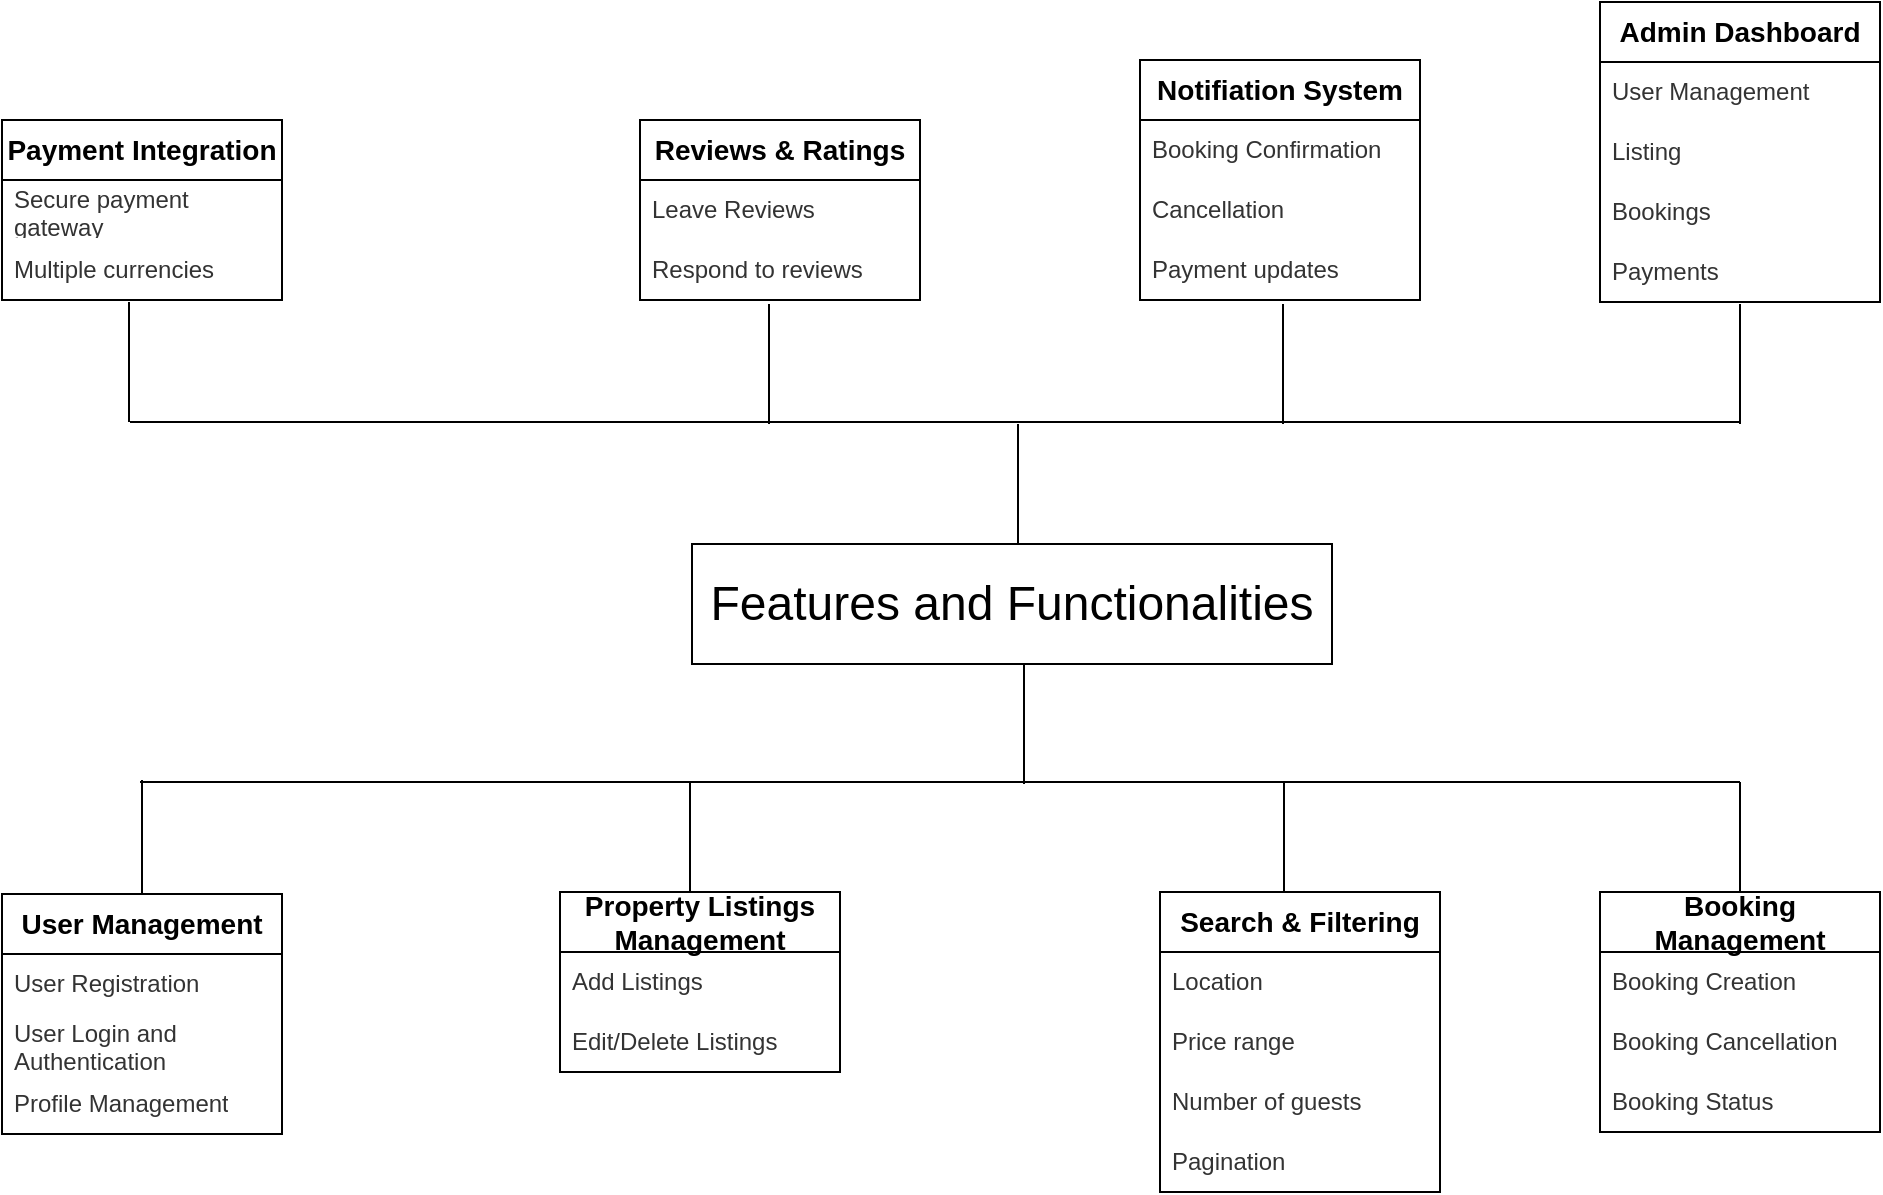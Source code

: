 <mxfile version="24.8.6">
  <diagram id="prtHgNgQTEPvFCAcTncT" name="Page-1">
    <mxGraphModel dx="1434" dy="784" grid="1" gridSize="10" guides="1" tooltips="1" connect="1" arrows="1" fold="1" page="1" pageScale="1" pageWidth="827" pageHeight="1169" math="0" shadow="0">
      <root>
        <mxCell id="0" />
        <mxCell id="1" parent="0" />
        <mxCell id="cmFSf-ywoeIjQ_UMWc5y-1" value="&lt;font style=&quot;font-size: 24px;&quot;&gt;Features and Functionalities&lt;/font&gt;" style="rounded=0;whiteSpace=wrap;html=1;" vertex="1" parent="1">
          <mxGeometry x="556" y="326" width="320" height="60" as="geometry" />
        </mxCell>
        <mxCell id="cmFSf-ywoeIjQ_UMWc5y-2" value="" style="endArrow=none;html=1;rounded=0;" edge="1" parent="1">
          <mxGeometry width="50" height="50" relative="1" as="geometry">
            <mxPoint x="722" y="386" as="sourcePoint" />
            <mxPoint x="722" y="446" as="targetPoint" />
          </mxGeometry>
        </mxCell>
        <mxCell id="cmFSf-ywoeIjQ_UMWc5y-6" value="" style="endArrow=none;html=1;rounded=0;" edge="1" parent="1">
          <mxGeometry width="50" height="50" relative="1" as="geometry">
            <mxPoint x="280" y="445" as="sourcePoint" />
            <mxPoint x="1080" y="445" as="targetPoint" />
          </mxGeometry>
        </mxCell>
        <mxCell id="cmFSf-ywoeIjQ_UMWc5y-7" value="" style="endArrow=none;html=1;rounded=0;" edge="1" parent="1">
          <mxGeometry width="50" height="50" relative="1" as="geometry">
            <mxPoint x="281" y="444" as="sourcePoint" />
            <mxPoint x="281" y="504" as="targetPoint" />
          </mxGeometry>
        </mxCell>
        <mxCell id="cmFSf-ywoeIjQ_UMWc5y-10" value="" style="endArrow=none;html=1;rounded=0;" edge="1" parent="1">
          <mxGeometry width="50" height="50" relative="1" as="geometry">
            <mxPoint x="555" y="445" as="sourcePoint" />
            <mxPoint x="555" y="505" as="targetPoint" />
          </mxGeometry>
        </mxCell>
        <mxCell id="cmFSf-ywoeIjQ_UMWc5y-14" value="" style="endArrow=none;html=1;rounded=0;" edge="1" parent="1">
          <mxGeometry width="50" height="50" relative="1" as="geometry">
            <mxPoint x="852" y="445" as="sourcePoint" />
            <mxPoint x="852" y="505" as="targetPoint" />
          </mxGeometry>
        </mxCell>
        <mxCell id="cmFSf-ywoeIjQ_UMWc5y-20" value="" style="endArrow=none;html=1;rounded=0;" edge="1" parent="1">
          <mxGeometry width="50" height="50" relative="1" as="geometry">
            <mxPoint x="1080" y="445" as="sourcePoint" />
            <mxPoint x="1080" y="505" as="targetPoint" />
          </mxGeometry>
        </mxCell>
        <mxCell id="cmFSf-ywoeIjQ_UMWc5y-41" value="" style="endArrow=none;html=1;rounded=0;" edge="1" parent="1">
          <mxGeometry width="50" height="50" relative="1" as="geometry">
            <mxPoint x="275" y="265" as="sourcePoint" />
            <mxPoint x="1080" y="265" as="targetPoint" />
          </mxGeometry>
        </mxCell>
        <mxCell id="cmFSf-ywoeIjQ_UMWc5y-42" value="" style="endArrow=none;html=1;rounded=0;" edge="1" parent="1">
          <mxGeometry width="50" height="50" relative="1" as="geometry">
            <mxPoint x="719" y="266" as="sourcePoint" />
            <mxPoint x="719" y="326" as="targetPoint" />
          </mxGeometry>
        </mxCell>
        <mxCell id="cmFSf-ywoeIjQ_UMWc5y-45" value="" style="endArrow=none;html=1;rounded=0;" edge="1" parent="1">
          <mxGeometry width="50" height="50" relative="1" as="geometry">
            <mxPoint x="274.5" y="205" as="sourcePoint" />
            <mxPoint x="274.5" y="265" as="targetPoint" />
          </mxGeometry>
        </mxCell>
        <mxCell id="cmFSf-ywoeIjQ_UMWc5y-49" value="" style="endArrow=none;html=1;rounded=0;" edge="1" parent="1">
          <mxGeometry width="50" height="50" relative="1" as="geometry">
            <mxPoint x="594.5" y="206" as="sourcePoint" />
            <mxPoint x="594.5" y="266" as="targetPoint" />
          </mxGeometry>
        </mxCell>
        <mxCell id="cmFSf-ywoeIjQ_UMWc5y-51" value="" style="endArrow=none;html=1;rounded=0;" edge="1" parent="1">
          <mxGeometry width="50" height="50" relative="1" as="geometry">
            <mxPoint x="851.5" y="206" as="sourcePoint" />
            <mxPoint x="851.5" y="266" as="targetPoint" />
          </mxGeometry>
        </mxCell>
        <mxCell id="cmFSf-ywoeIjQ_UMWc5y-52" value="" style="endArrow=none;html=1;rounded=0;" edge="1" parent="1">
          <mxGeometry width="50" height="50" relative="1" as="geometry">
            <mxPoint x="1080" y="206" as="sourcePoint" />
            <mxPoint x="1080" y="266" as="targetPoint" />
          </mxGeometry>
        </mxCell>
        <mxCell id="cmFSf-ywoeIjQ_UMWc5y-56" value="&lt;b&gt;&lt;font style=&quot;font-size: 14px;&quot;&gt;User Management&lt;/font&gt;&lt;/b&gt;" style="swimlane;fontStyle=0;childLayout=stackLayout;horizontal=1;startSize=30;horizontalStack=0;resizeParent=1;resizeParentMax=0;resizeLast=0;collapsible=1;marginBottom=0;whiteSpace=wrap;html=1;" vertex="1" parent="1">
          <mxGeometry x="211" y="501" width="140" height="120" as="geometry" />
        </mxCell>
        <mxCell id="cmFSf-ywoeIjQ_UMWc5y-57" value="&lt;span style=&quot;box-sizing: border-box; color: rgb(51, 51, 51); font-family: aktiv-grotesk, sans-serif; background-color: rgb(255, 255, 255);&quot;&gt;&lt;font style=&quot;font-size: 12px;&quot;&gt;User Registration&lt;/font&gt;&lt;/span&gt;" style="text;strokeColor=none;fillColor=none;align=left;verticalAlign=middle;spacingLeft=4;spacingRight=4;overflow=hidden;points=[[0,0.5],[1,0.5]];portConstraint=eastwest;rotatable=0;whiteSpace=wrap;html=1;" vertex="1" parent="cmFSf-ywoeIjQ_UMWc5y-56">
          <mxGeometry y="30" width="140" height="30" as="geometry" />
        </mxCell>
        <mxCell id="cmFSf-ywoeIjQ_UMWc5y-58" value="&lt;span style=&quot;box-sizing: border-box; color: rgb(51, 51, 51); font-family: aktiv-grotesk, sans-serif; background-color: rgb(255, 255, 255);&quot;&gt;&lt;font style=&quot;font-size: 12px;&quot;&gt;User Login and Authentication&lt;/font&gt;&lt;/span&gt;" style="text;strokeColor=none;fillColor=none;align=left;verticalAlign=middle;spacingLeft=4;spacingRight=4;overflow=hidden;points=[[0,0.5],[1,0.5]];portConstraint=eastwest;rotatable=0;whiteSpace=wrap;html=1;" vertex="1" parent="cmFSf-ywoeIjQ_UMWc5y-56">
          <mxGeometry y="60" width="140" height="30" as="geometry" />
        </mxCell>
        <mxCell id="cmFSf-ywoeIjQ_UMWc5y-59" value="&lt;span style=&quot;box-sizing: border-box; color: rgb(51, 51, 51); font-family: aktiv-grotesk, sans-serif; background-color: rgb(255, 255, 255);&quot;&gt;&lt;font style=&quot;font-size: 12px;&quot;&gt;Profile Management&lt;/font&gt;&lt;/span&gt;" style="text;strokeColor=none;fillColor=none;align=left;verticalAlign=middle;spacingLeft=4;spacingRight=4;overflow=hidden;points=[[0,0.5],[1,0.5]];portConstraint=eastwest;rotatable=0;whiteSpace=wrap;html=1;" vertex="1" parent="cmFSf-ywoeIjQ_UMWc5y-56">
          <mxGeometry y="90" width="140" height="30" as="geometry" />
        </mxCell>
        <mxCell id="cmFSf-ywoeIjQ_UMWc5y-61" value="&lt;b&gt;&lt;font style=&quot;font-size: 14px;&quot;&gt;Property Listings Management&lt;/font&gt;&lt;/b&gt;" style="swimlane;fontStyle=0;childLayout=stackLayout;horizontal=1;startSize=30;horizontalStack=0;resizeParent=1;resizeParentMax=0;resizeLast=0;collapsible=1;marginBottom=0;whiteSpace=wrap;html=1;" vertex="1" parent="1">
          <mxGeometry x="490" y="500" width="140" height="90" as="geometry" />
        </mxCell>
        <mxCell id="cmFSf-ywoeIjQ_UMWc5y-62" value="&lt;span style=&quot;box-sizing: border-box; color: rgb(51, 51, 51); font-family: aktiv-grotesk, sans-serif; background-color: rgb(255, 255, 255);&quot;&gt;&lt;font style=&quot;font-size: 12px;&quot;&gt;Add Listings&lt;/font&gt;&lt;/span&gt;" style="text;strokeColor=none;fillColor=none;align=left;verticalAlign=middle;spacingLeft=4;spacingRight=4;overflow=hidden;points=[[0,0.5],[1,0.5]];portConstraint=eastwest;rotatable=0;whiteSpace=wrap;html=1;" vertex="1" parent="cmFSf-ywoeIjQ_UMWc5y-61">
          <mxGeometry y="30" width="140" height="30" as="geometry" />
        </mxCell>
        <mxCell id="cmFSf-ywoeIjQ_UMWc5y-63" value="&lt;span style=&quot;box-sizing: border-box; color: rgb(51, 51, 51); font-family: aktiv-grotesk, sans-serif; background-color: rgb(255, 255, 255);&quot;&gt;&lt;font style=&quot;font-size: 12px;&quot;&gt;Edit/Delete Listings&lt;/font&gt;&lt;/span&gt;" style="text;strokeColor=none;fillColor=none;align=left;verticalAlign=middle;spacingLeft=4;spacingRight=4;overflow=hidden;points=[[0,0.5],[1,0.5]];portConstraint=eastwest;rotatable=0;whiteSpace=wrap;html=1;" vertex="1" parent="cmFSf-ywoeIjQ_UMWc5y-61">
          <mxGeometry y="60" width="140" height="30" as="geometry" />
        </mxCell>
        <mxCell id="cmFSf-ywoeIjQ_UMWc5y-65" value="&lt;b&gt;&lt;font style=&quot;font-size: 14px;&quot;&gt;Search &amp;amp; Filtering&lt;/font&gt;&lt;/b&gt;" style="swimlane;fontStyle=0;childLayout=stackLayout;horizontal=1;startSize=30;horizontalStack=0;resizeParent=1;resizeParentMax=0;resizeLast=0;collapsible=1;marginBottom=0;whiteSpace=wrap;html=1;" vertex="1" parent="1">
          <mxGeometry x="790" y="500" width="140" height="150" as="geometry" />
        </mxCell>
        <mxCell id="cmFSf-ywoeIjQ_UMWc5y-66" value="&lt;span style=&quot;box-sizing: border-box; color: rgb(51, 51, 51); font-family: aktiv-grotesk, sans-serif; background-color: rgb(255, 255, 255);&quot;&gt;&lt;font style=&quot;font-size: 12px;&quot;&gt;Location&lt;/font&gt;&lt;/span&gt;" style="text;strokeColor=none;fillColor=none;align=left;verticalAlign=middle;spacingLeft=4;spacingRight=4;overflow=hidden;points=[[0,0.5],[1,0.5]];portConstraint=eastwest;rotatable=0;whiteSpace=wrap;html=1;" vertex="1" parent="cmFSf-ywoeIjQ_UMWc5y-65">
          <mxGeometry y="30" width="140" height="30" as="geometry" />
        </mxCell>
        <mxCell id="cmFSf-ywoeIjQ_UMWc5y-67" value="&lt;span style=&quot;box-sizing: border-box; color: rgb(51, 51, 51); font-family: aktiv-grotesk, sans-serif; background-color: rgb(255, 255, 255);&quot;&gt;&lt;font style=&quot;font-size: 12px;&quot;&gt;Price range&lt;/font&gt;&lt;/span&gt;" style="text;strokeColor=none;fillColor=none;align=left;verticalAlign=middle;spacingLeft=4;spacingRight=4;overflow=hidden;points=[[0,0.5],[1,0.5]];portConstraint=eastwest;rotatable=0;whiteSpace=wrap;html=1;" vertex="1" parent="cmFSf-ywoeIjQ_UMWc5y-65">
          <mxGeometry y="60" width="140" height="30" as="geometry" />
        </mxCell>
        <mxCell id="cmFSf-ywoeIjQ_UMWc5y-68" value="&lt;span style=&quot;box-sizing: border-box; color: rgb(51, 51, 51); font-family: aktiv-grotesk, sans-serif; background-color: rgb(255, 255, 255);&quot;&gt;&lt;font style=&quot;font-size: 12px;&quot;&gt;Number of guests&lt;/font&gt;&lt;/span&gt;" style="text;strokeColor=none;fillColor=none;align=left;verticalAlign=middle;spacingLeft=4;spacingRight=4;overflow=hidden;points=[[0,0.5],[1,0.5]];portConstraint=eastwest;rotatable=0;whiteSpace=wrap;html=1;" vertex="1" parent="cmFSf-ywoeIjQ_UMWc5y-65">
          <mxGeometry y="90" width="140" height="30" as="geometry" />
        </mxCell>
        <mxCell id="cmFSf-ywoeIjQ_UMWc5y-74" value="&lt;span style=&quot;box-sizing: border-box; color: rgb(51, 51, 51); font-family: aktiv-grotesk, sans-serif; background-color: rgb(255, 255, 255);&quot;&gt;&lt;font style=&quot;font-size: 12px;&quot;&gt;Pagination&lt;/font&gt;&lt;/span&gt;" style="text;strokeColor=none;fillColor=none;align=left;verticalAlign=middle;spacingLeft=4;spacingRight=4;overflow=hidden;points=[[0,0.5],[1,0.5]];portConstraint=eastwest;rotatable=0;whiteSpace=wrap;html=1;" vertex="1" parent="cmFSf-ywoeIjQ_UMWc5y-65">
          <mxGeometry y="120" width="140" height="30" as="geometry" />
        </mxCell>
        <mxCell id="cmFSf-ywoeIjQ_UMWc5y-70" value="&lt;b&gt;&lt;font style=&quot;font-size: 14px;&quot;&gt;Booking Management&lt;/font&gt;&lt;/b&gt;" style="swimlane;fontStyle=0;childLayout=stackLayout;horizontal=1;startSize=30;horizontalStack=0;resizeParent=1;resizeParentMax=0;resizeLast=0;collapsible=1;marginBottom=0;whiteSpace=wrap;html=1;" vertex="1" parent="1">
          <mxGeometry x="1010" y="500" width="140" height="120" as="geometry" />
        </mxCell>
        <mxCell id="cmFSf-ywoeIjQ_UMWc5y-71" value="&lt;span style=&quot;box-sizing: border-box; color: rgb(51, 51, 51); font-family: aktiv-grotesk, sans-serif; background-color: rgb(255, 255, 255);&quot;&gt;&lt;font style=&quot;font-size: 12px;&quot;&gt;Booking Creation&lt;/font&gt;&lt;/span&gt;" style="text;strokeColor=none;fillColor=none;align=left;verticalAlign=middle;spacingLeft=4;spacingRight=4;overflow=hidden;points=[[0,0.5],[1,0.5]];portConstraint=eastwest;rotatable=0;whiteSpace=wrap;html=1;" vertex="1" parent="cmFSf-ywoeIjQ_UMWc5y-70">
          <mxGeometry y="30" width="140" height="30" as="geometry" />
        </mxCell>
        <mxCell id="cmFSf-ywoeIjQ_UMWc5y-72" value="&lt;span style=&quot;box-sizing: border-box; color: rgb(51, 51, 51); font-family: aktiv-grotesk, sans-serif; background-color: rgb(255, 255, 255);&quot;&gt;&lt;font style=&quot;font-size: 12px;&quot;&gt;Booking Cancellation&lt;/font&gt;&lt;/span&gt;" style="text;strokeColor=none;fillColor=none;align=left;verticalAlign=middle;spacingLeft=4;spacingRight=4;overflow=hidden;points=[[0,0.5],[1,0.5]];portConstraint=eastwest;rotatable=0;whiteSpace=wrap;html=1;" vertex="1" parent="cmFSf-ywoeIjQ_UMWc5y-70">
          <mxGeometry y="60" width="140" height="30" as="geometry" />
        </mxCell>
        <mxCell id="cmFSf-ywoeIjQ_UMWc5y-73" value="&lt;span style=&quot;box-sizing: border-box; color: rgb(51, 51, 51); font-family: aktiv-grotesk, sans-serif; background-color: rgb(255, 255, 255);&quot;&gt;&lt;font style=&quot;font-size: 12px;&quot;&gt;Booking Status&lt;/font&gt;&lt;/span&gt;" style="text;strokeColor=none;fillColor=none;align=left;verticalAlign=middle;spacingLeft=4;spacingRight=4;overflow=hidden;points=[[0,0.5],[1,0.5]];portConstraint=eastwest;rotatable=0;whiteSpace=wrap;html=1;" vertex="1" parent="cmFSf-ywoeIjQ_UMWc5y-70">
          <mxGeometry y="90" width="140" height="30" as="geometry" />
        </mxCell>
        <mxCell id="cmFSf-ywoeIjQ_UMWc5y-75" value="&lt;b&gt;&lt;font style=&quot;font-size: 14px;&quot;&gt;Payment Integration&lt;/font&gt;&lt;/b&gt;" style="swimlane;fontStyle=0;childLayout=stackLayout;horizontal=1;startSize=30;horizontalStack=0;resizeParent=1;resizeParentMax=0;resizeLast=0;collapsible=1;marginBottom=0;whiteSpace=wrap;html=1;" vertex="1" parent="1">
          <mxGeometry x="211" y="114" width="140" height="90" as="geometry" />
        </mxCell>
        <mxCell id="cmFSf-ywoeIjQ_UMWc5y-76" value="&lt;span style=&quot;box-sizing: border-box; color: rgb(51, 51, 51); font-family: aktiv-grotesk, sans-serif; background-color: rgb(255, 255, 255);&quot;&gt;&lt;font style=&quot;font-size: 12px;&quot;&gt;Secure payment gateway&lt;/font&gt;&lt;/span&gt;" style="text;strokeColor=none;fillColor=none;align=left;verticalAlign=middle;spacingLeft=4;spacingRight=4;overflow=hidden;points=[[0,0.5],[1,0.5]];portConstraint=eastwest;rotatable=0;whiteSpace=wrap;html=1;" vertex="1" parent="cmFSf-ywoeIjQ_UMWc5y-75">
          <mxGeometry y="30" width="140" height="30" as="geometry" />
        </mxCell>
        <mxCell id="cmFSf-ywoeIjQ_UMWc5y-77" value="&lt;font face=&quot;aktiv-grotesk, sans-serif&quot; color=&quot;#333333&quot;&gt;&lt;span style=&quot;background-color: rgb(255, 255, 255);&quot;&gt;Multiple currencies&lt;/span&gt;&lt;/font&gt;" style="text;strokeColor=none;fillColor=none;align=left;verticalAlign=middle;spacingLeft=4;spacingRight=4;overflow=hidden;points=[[0,0.5],[1,0.5]];portConstraint=eastwest;rotatable=0;whiteSpace=wrap;html=1;" vertex="1" parent="cmFSf-ywoeIjQ_UMWc5y-75">
          <mxGeometry y="60" width="140" height="30" as="geometry" />
        </mxCell>
        <mxCell id="cmFSf-ywoeIjQ_UMWc5y-79" value="&lt;b&gt;&lt;font style=&quot;font-size: 14px;&quot;&gt;Reviews &amp;amp; Ratings&lt;/font&gt;&lt;/b&gt;" style="swimlane;fontStyle=0;childLayout=stackLayout;horizontal=1;startSize=30;horizontalStack=0;resizeParent=1;resizeParentMax=0;resizeLast=0;collapsible=1;marginBottom=0;whiteSpace=wrap;html=1;" vertex="1" parent="1">
          <mxGeometry x="530" y="114" width="140" height="90" as="geometry" />
        </mxCell>
        <mxCell id="cmFSf-ywoeIjQ_UMWc5y-80" value="&lt;span style=&quot;box-sizing: border-box; color: rgb(51, 51, 51); font-family: aktiv-grotesk, sans-serif; background-color: rgb(255, 255, 255);&quot;&gt;&lt;font style=&quot;font-size: 12px;&quot;&gt;Leave Reviews&lt;/font&gt;&lt;/span&gt;" style="text;strokeColor=none;fillColor=none;align=left;verticalAlign=middle;spacingLeft=4;spacingRight=4;overflow=hidden;points=[[0,0.5],[1,0.5]];portConstraint=eastwest;rotatable=0;whiteSpace=wrap;html=1;" vertex="1" parent="cmFSf-ywoeIjQ_UMWc5y-79">
          <mxGeometry y="30" width="140" height="30" as="geometry" />
        </mxCell>
        <mxCell id="cmFSf-ywoeIjQ_UMWc5y-81" value="&lt;span style=&quot;box-sizing: border-box; color: rgb(51, 51, 51); font-family: aktiv-grotesk, sans-serif; background-color: rgb(255, 255, 255);&quot;&gt;&lt;font style=&quot;font-size: 12px;&quot;&gt;Respond to reviews&lt;/font&gt;&lt;/span&gt;" style="text;strokeColor=none;fillColor=none;align=left;verticalAlign=middle;spacingLeft=4;spacingRight=4;overflow=hidden;points=[[0,0.5],[1,0.5]];portConstraint=eastwest;rotatable=0;whiteSpace=wrap;html=1;" vertex="1" parent="cmFSf-ywoeIjQ_UMWc5y-79">
          <mxGeometry y="60" width="140" height="30" as="geometry" />
        </mxCell>
        <mxCell id="cmFSf-ywoeIjQ_UMWc5y-87" value="&lt;b&gt;&lt;font style=&quot;font-size: 14px;&quot;&gt;Notifiation System&lt;/font&gt;&lt;/b&gt;" style="swimlane;fontStyle=0;childLayout=stackLayout;horizontal=1;startSize=30;horizontalStack=0;resizeParent=1;resizeParentMax=0;resizeLast=0;collapsible=1;marginBottom=0;whiteSpace=wrap;html=1;" vertex="1" parent="1">
          <mxGeometry x="780" y="84" width="140" height="120" as="geometry" />
        </mxCell>
        <mxCell id="cmFSf-ywoeIjQ_UMWc5y-88" value="&lt;span style=&quot;box-sizing: border-box; color: rgb(51, 51, 51); font-family: aktiv-grotesk, sans-serif; background-color: rgb(255, 255, 255);&quot;&gt;&lt;font style=&quot;font-size: 12px;&quot;&gt;Booking Confirmation&lt;/font&gt;&lt;/span&gt;" style="text;strokeColor=none;fillColor=none;align=left;verticalAlign=middle;spacingLeft=4;spacingRight=4;overflow=hidden;points=[[0,0.5],[1,0.5]];portConstraint=eastwest;rotatable=0;whiteSpace=wrap;html=1;" vertex="1" parent="cmFSf-ywoeIjQ_UMWc5y-87">
          <mxGeometry y="30" width="140" height="30" as="geometry" />
        </mxCell>
        <mxCell id="cmFSf-ywoeIjQ_UMWc5y-89" value="&lt;span style=&quot;box-sizing: border-box; color: rgb(51, 51, 51); font-family: aktiv-grotesk, sans-serif; background-color: rgb(255, 255, 255);&quot;&gt;&lt;font style=&quot;font-size: 12px;&quot;&gt;Cancellation&lt;/font&gt;&lt;/span&gt;" style="text;strokeColor=none;fillColor=none;align=left;verticalAlign=middle;spacingLeft=4;spacingRight=4;overflow=hidden;points=[[0,0.5],[1,0.5]];portConstraint=eastwest;rotatable=0;whiteSpace=wrap;html=1;" vertex="1" parent="cmFSf-ywoeIjQ_UMWc5y-87">
          <mxGeometry y="60" width="140" height="30" as="geometry" />
        </mxCell>
        <mxCell id="cmFSf-ywoeIjQ_UMWc5y-90" value="&lt;span style=&quot;box-sizing: border-box; color: rgb(51, 51, 51); font-family: aktiv-grotesk, sans-serif; background-color: rgb(255, 255, 255);&quot;&gt;&lt;font style=&quot;font-size: 12px;&quot;&gt;Payment updates&lt;/font&gt;&lt;/span&gt;" style="text;strokeColor=none;fillColor=none;align=left;verticalAlign=middle;spacingLeft=4;spacingRight=4;overflow=hidden;points=[[0,0.5],[1,0.5]];portConstraint=eastwest;rotatable=0;whiteSpace=wrap;html=1;" vertex="1" parent="cmFSf-ywoeIjQ_UMWc5y-87">
          <mxGeometry y="90" width="140" height="30" as="geometry" />
        </mxCell>
        <mxCell id="cmFSf-ywoeIjQ_UMWc5y-91" value="&lt;b&gt;&lt;font style=&quot;font-size: 14px;&quot;&gt;Admin Dashboard&lt;/font&gt;&lt;/b&gt;" style="swimlane;fontStyle=0;childLayout=stackLayout;horizontal=1;startSize=30;horizontalStack=0;resizeParent=1;resizeParentMax=0;resizeLast=0;collapsible=1;marginBottom=0;whiteSpace=wrap;html=1;" vertex="1" parent="1">
          <mxGeometry x="1010" y="55" width="140" height="150" as="geometry" />
        </mxCell>
        <mxCell id="cmFSf-ywoeIjQ_UMWc5y-92" value="&lt;span style=&quot;box-sizing: border-box; color: rgb(51, 51, 51); font-family: aktiv-grotesk, sans-serif; background-color: rgb(255, 255, 255);&quot;&gt;&lt;font style=&quot;font-size: 12px;&quot;&gt;User Management&lt;/font&gt;&lt;/span&gt;" style="text;strokeColor=none;fillColor=none;align=left;verticalAlign=middle;spacingLeft=4;spacingRight=4;overflow=hidden;points=[[0,0.5],[1,0.5]];portConstraint=eastwest;rotatable=0;whiteSpace=wrap;html=1;" vertex="1" parent="cmFSf-ywoeIjQ_UMWc5y-91">
          <mxGeometry y="30" width="140" height="30" as="geometry" />
        </mxCell>
        <mxCell id="cmFSf-ywoeIjQ_UMWc5y-93" value="&lt;span style=&quot;box-sizing: border-box; color: rgb(51, 51, 51); font-family: aktiv-grotesk, sans-serif; background-color: rgb(255, 255, 255);&quot;&gt;&lt;font style=&quot;font-size: 12px;&quot;&gt;Listing&lt;/font&gt;&lt;/span&gt;" style="text;strokeColor=none;fillColor=none;align=left;verticalAlign=middle;spacingLeft=4;spacingRight=4;overflow=hidden;points=[[0,0.5],[1,0.5]];portConstraint=eastwest;rotatable=0;whiteSpace=wrap;html=1;" vertex="1" parent="cmFSf-ywoeIjQ_UMWc5y-91">
          <mxGeometry y="60" width="140" height="30" as="geometry" />
        </mxCell>
        <mxCell id="cmFSf-ywoeIjQ_UMWc5y-94" value="&lt;span style=&quot;box-sizing: border-box; color: rgb(51, 51, 51); font-family: aktiv-grotesk, sans-serif; background-color: rgb(255, 255, 255);&quot;&gt;&lt;font style=&quot;font-size: 12px;&quot;&gt;Bookings&lt;/font&gt;&lt;/span&gt;" style="text;strokeColor=none;fillColor=none;align=left;verticalAlign=middle;spacingLeft=4;spacingRight=4;overflow=hidden;points=[[0,0.5],[1,0.5]];portConstraint=eastwest;rotatable=0;whiteSpace=wrap;html=1;" vertex="1" parent="cmFSf-ywoeIjQ_UMWc5y-91">
          <mxGeometry y="90" width="140" height="30" as="geometry" />
        </mxCell>
        <mxCell id="cmFSf-ywoeIjQ_UMWc5y-95" value="&lt;span style=&quot;box-sizing: border-box; color: rgb(51, 51, 51); font-family: aktiv-grotesk, sans-serif; background-color: rgb(255, 255, 255);&quot;&gt;&lt;font style=&quot;font-size: 12px;&quot;&gt;Payments&lt;/font&gt;&lt;/span&gt;" style="text;strokeColor=none;fillColor=none;align=left;verticalAlign=middle;spacingLeft=4;spacingRight=4;overflow=hidden;points=[[0,0.5],[1,0.5]];portConstraint=eastwest;rotatable=0;whiteSpace=wrap;html=1;" vertex="1" parent="cmFSf-ywoeIjQ_UMWc5y-91">
          <mxGeometry y="120" width="140" height="30" as="geometry" />
        </mxCell>
      </root>
    </mxGraphModel>
  </diagram>
</mxfile>
